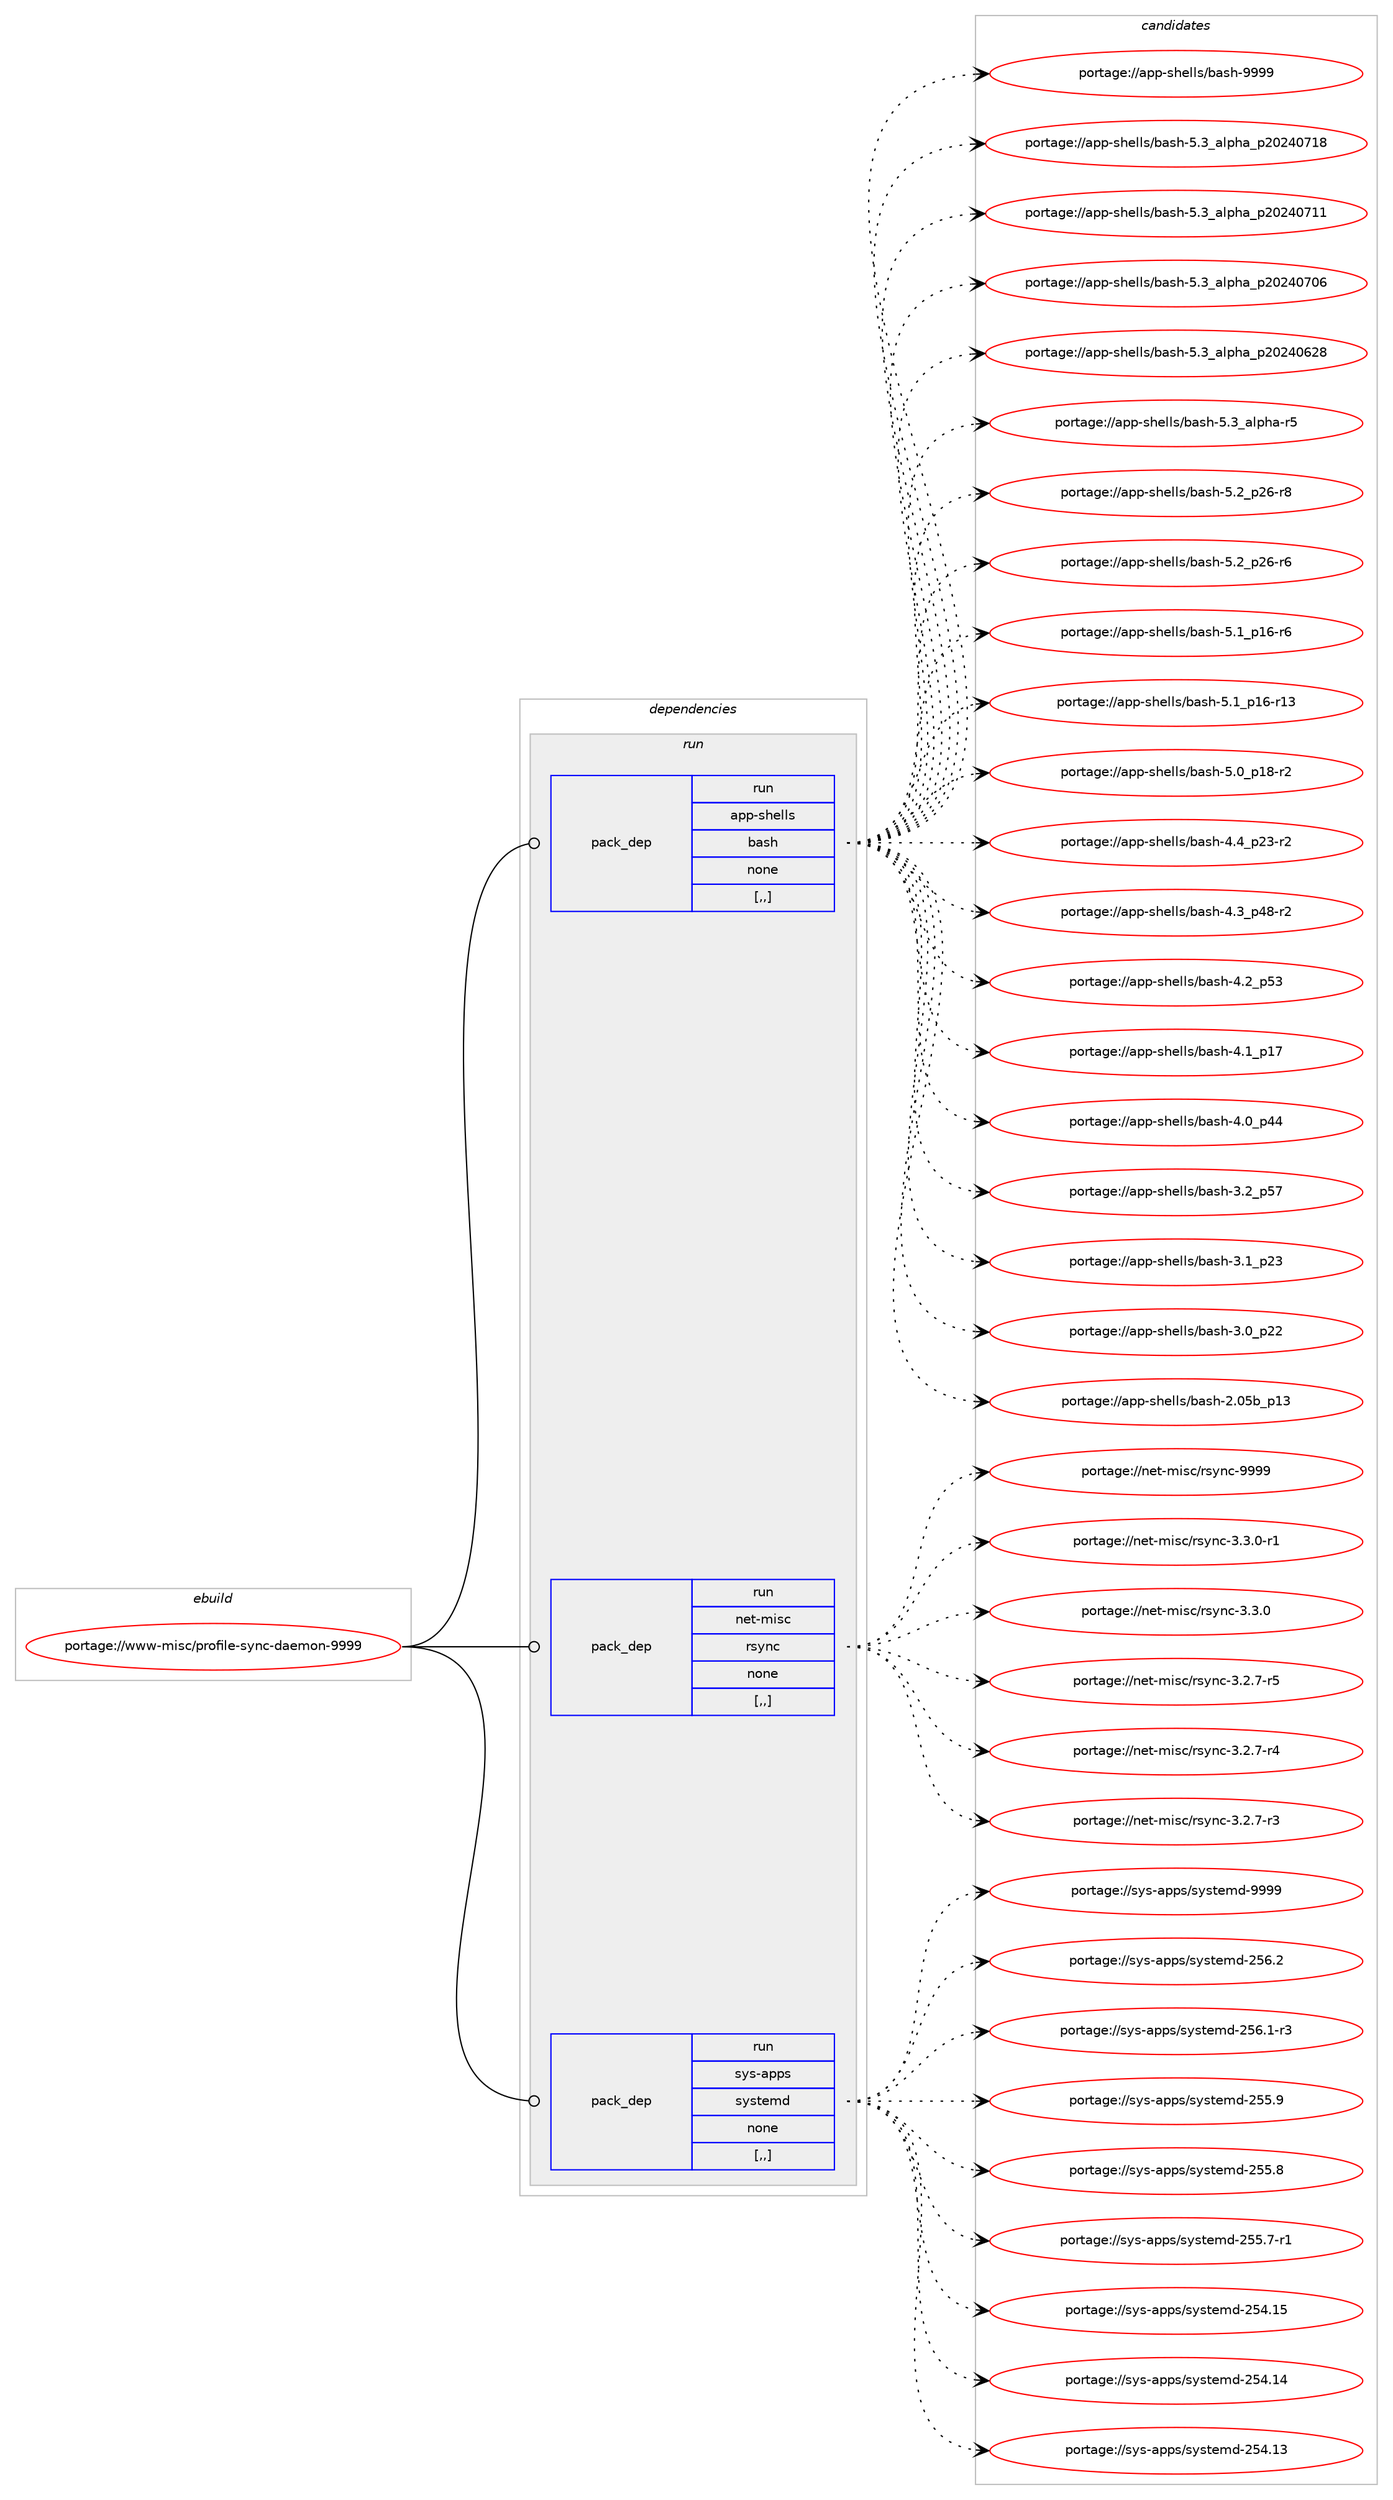 digraph prolog {

# *************
# Graph options
# *************

newrank=true;
concentrate=true;
compound=true;
graph [rankdir=LR,fontname=Helvetica,fontsize=10,ranksep=1.5];#, ranksep=2.5, nodesep=0.2];
edge  [arrowhead=vee];
node  [fontname=Helvetica,fontsize=10];

# **********
# The ebuild
# **********

subgraph cluster_leftcol {
color=gray;
label=<<i>ebuild</i>>;
id [label="portage://www-misc/profile-sync-daemon-9999", color=red, width=4, href="../www-misc/profile-sync-daemon-9999.svg"];
}

# ****************
# The dependencies
# ****************

subgraph cluster_midcol {
color=gray;
label=<<i>dependencies</i>>;
subgraph cluster_compile {
fillcolor="#eeeeee";
style=filled;
label=<<i>compile</i>>;
}
subgraph cluster_compileandrun {
fillcolor="#eeeeee";
style=filled;
label=<<i>compile and run</i>>;
}
subgraph cluster_run {
fillcolor="#eeeeee";
style=filled;
label=<<i>run</i>>;
subgraph pack329095 {
dependency453262 [label=<<TABLE BORDER="0" CELLBORDER="1" CELLSPACING="0" CELLPADDING="4" WIDTH="220"><TR><TD ROWSPAN="6" CELLPADDING="30">pack_dep</TD></TR><TR><TD WIDTH="110">run</TD></TR><TR><TD>app-shells</TD></TR><TR><TD>bash</TD></TR><TR><TD>none</TD></TR><TR><TD>[,,]</TD></TR></TABLE>>, shape=none, color=blue];
}
id:e -> dependency453262:w [weight=20,style="solid",arrowhead="odot"];
subgraph pack329096 {
dependency453263 [label=<<TABLE BORDER="0" CELLBORDER="1" CELLSPACING="0" CELLPADDING="4" WIDTH="220"><TR><TD ROWSPAN="6" CELLPADDING="30">pack_dep</TD></TR><TR><TD WIDTH="110">run</TD></TR><TR><TD>net-misc</TD></TR><TR><TD>rsync</TD></TR><TR><TD>none</TD></TR><TR><TD>[,,]</TD></TR></TABLE>>, shape=none, color=blue];
}
id:e -> dependency453263:w [weight=20,style="solid",arrowhead="odot"];
subgraph pack329097 {
dependency453264 [label=<<TABLE BORDER="0" CELLBORDER="1" CELLSPACING="0" CELLPADDING="4" WIDTH="220"><TR><TD ROWSPAN="6" CELLPADDING="30">pack_dep</TD></TR><TR><TD WIDTH="110">run</TD></TR><TR><TD>sys-apps</TD></TR><TR><TD>systemd</TD></TR><TR><TD>none</TD></TR><TR><TD>[,,]</TD></TR></TABLE>>, shape=none, color=blue];
}
id:e -> dependency453264:w [weight=20,style="solid",arrowhead="odot"];
}
}

# **************
# The candidates
# **************

subgraph cluster_choices {
rank=same;
color=gray;
label=<<i>candidates</i>>;

subgraph choice329095 {
color=black;
nodesep=1;
choice97112112451151041011081081154798971151044557575757 [label="portage://app-shells/bash-9999", color=red, width=4,href="../app-shells/bash-9999.svg"];
choice971121124511510410110810811547989711510445534651959710811210497951125048505248554956 [label="portage://app-shells/bash-5.3_alpha_p20240718", color=red, width=4,href="../app-shells/bash-5.3_alpha_p20240718.svg"];
choice971121124511510410110810811547989711510445534651959710811210497951125048505248554949 [label="portage://app-shells/bash-5.3_alpha_p20240711", color=red, width=4,href="../app-shells/bash-5.3_alpha_p20240711.svg"];
choice971121124511510410110810811547989711510445534651959710811210497951125048505248554854 [label="portage://app-shells/bash-5.3_alpha_p20240706", color=red, width=4,href="../app-shells/bash-5.3_alpha_p20240706.svg"];
choice971121124511510410110810811547989711510445534651959710811210497951125048505248545056 [label="portage://app-shells/bash-5.3_alpha_p20240628", color=red, width=4,href="../app-shells/bash-5.3_alpha_p20240628.svg"];
choice9711211245115104101108108115479897115104455346519597108112104974511453 [label="portage://app-shells/bash-5.3_alpha-r5", color=red, width=4,href="../app-shells/bash-5.3_alpha-r5.svg"];
choice9711211245115104101108108115479897115104455346509511250544511456 [label="portage://app-shells/bash-5.2_p26-r8", color=red, width=4,href="../app-shells/bash-5.2_p26-r8.svg"];
choice9711211245115104101108108115479897115104455346509511250544511454 [label="portage://app-shells/bash-5.2_p26-r6", color=red, width=4,href="../app-shells/bash-5.2_p26-r6.svg"];
choice9711211245115104101108108115479897115104455346499511249544511454 [label="portage://app-shells/bash-5.1_p16-r6", color=red, width=4,href="../app-shells/bash-5.1_p16-r6.svg"];
choice971121124511510410110810811547989711510445534649951124954451144951 [label="portage://app-shells/bash-5.1_p16-r13", color=red, width=4,href="../app-shells/bash-5.1_p16-r13.svg"];
choice9711211245115104101108108115479897115104455346489511249564511450 [label="portage://app-shells/bash-5.0_p18-r2", color=red, width=4,href="../app-shells/bash-5.0_p18-r2.svg"];
choice9711211245115104101108108115479897115104455246529511250514511450 [label="portage://app-shells/bash-4.4_p23-r2", color=red, width=4,href="../app-shells/bash-4.4_p23-r2.svg"];
choice9711211245115104101108108115479897115104455246519511252564511450 [label="portage://app-shells/bash-4.3_p48-r2", color=red, width=4,href="../app-shells/bash-4.3_p48-r2.svg"];
choice971121124511510410110810811547989711510445524650951125351 [label="portage://app-shells/bash-4.2_p53", color=red, width=4,href="../app-shells/bash-4.2_p53.svg"];
choice971121124511510410110810811547989711510445524649951124955 [label="portage://app-shells/bash-4.1_p17", color=red, width=4,href="../app-shells/bash-4.1_p17.svg"];
choice971121124511510410110810811547989711510445524648951125252 [label="portage://app-shells/bash-4.0_p44", color=red, width=4,href="../app-shells/bash-4.0_p44.svg"];
choice971121124511510410110810811547989711510445514650951125355 [label="portage://app-shells/bash-3.2_p57", color=red, width=4,href="../app-shells/bash-3.2_p57.svg"];
choice971121124511510410110810811547989711510445514649951125051 [label="portage://app-shells/bash-3.1_p23", color=red, width=4,href="../app-shells/bash-3.1_p23.svg"];
choice971121124511510410110810811547989711510445514648951125050 [label="portage://app-shells/bash-3.0_p22", color=red, width=4,href="../app-shells/bash-3.0_p22.svg"];
choice9711211245115104101108108115479897115104455046485398951124951 [label="portage://app-shells/bash-2.05b_p13", color=red, width=4,href="../app-shells/bash-2.05b_p13.svg"];
dependency453262:e -> choice97112112451151041011081081154798971151044557575757:w [style=dotted,weight="100"];
dependency453262:e -> choice971121124511510410110810811547989711510445534651959710811210497951125048505248554956:w [style=dotted,weight="100"];
dependency453262:e -> choice971121124511510410110810811547989711510445534651959710811210497951125048505248554949:w [style=dotted,weight="100"];
dependency453262:e -> choice971121124511510410110810811547989711510445534651959710811210497951125048505248554854:w [style=dotted,weight="100"];
dependency453262:e -> choice971121124511510410110810811547989711510445534651959710811210497951125048505248545056:w [style=dotted,weight="100"];
dependency453262:e -> choice9711211245115104101108108115479897115104455346519597108112104974511453:w [style=dotted,weight="100"];
dependency453262:e -> choice9711211245115104101108108115479897115104455346509511250544511456:w [style=dotted,weight="100"];
dependency453262:e -> choice9711211245115104101108108115479897115104455346509511250544511454:w [style=dotted,weight="100"];
dependency453262:e -> choice9711211245115104101108108115479897115104455346499511249544511454:w [style=dotted,weight="100"];
dependency453262:e -> choice971121124511510410110810811547989711510445534649951124954451144951:w [style=dotted,weight="100"];
dependency453262:e -> choice9711211245115104101108108115479897115104455346489511249564511450:w [style=dotted,weight="100"];
dependency453262:e -> choice9711211245115104101108108115479897115104455246529511250514511450:w [style=dotted,weight="100"];
dependency453262:e -> choice9711211245115104101108108115479897115104455246519511252564511450:w [style=dotted,weight="100"];
dependency453262:e -> choice971121124511510410110810811547989711510445524650951125351:w [style=dotted,weight="100"];
dependency453262:e -> choice971121124511510410110810811547989711510445524649951124955:w [style=dotted,weight="100"];
dependency453262:e -> choice971121124511510410110810811547989711510445524648951125252:w [style=dotted,weight="100"];
dependency453262:e -> choice971121124511510410110810811547989711510445514650951125355:w [style=dotted,weight="100"];
dependency453262:e -> choice971121124511510410110810811547989711510445514649951125051:w [style=dotted,weight="100"];
dependency453262:e -> choice971121124511510410110810811547989711510445514648951125050:w [style=dotted,weight="100"];
dependency453262:e -> choice9711211245115104101108108115479897115104455046485398951124951:w [style=dotted,weight="100"];
}
subgraph choice329096 {
color=black;
nodesep=1;
choice110101116451091051159947114115121110994557575757 [label="portage://net-misc/rsync-9999", color=red, width=4,href="../net-misc/rsync-9999.svg"];
choice110101116451091051159947114115121110994551465146484511449 [label="portage://net-misc/rsync-3.3.0-r1", color=red, width=4,href="../net-misc/rsync-3.3.0-r1.svg"];
choice11010111645109105115994711411512111099455146514648 [label="portage://net-misc/rsync-3.3.0", color=red, width=4,href="../net-misc/rsync-3.3.0.svg"];
choice110101116451091051159947114115121110994551465046554511453 [label="portage://net-misc/rsync-3.2.7-r5", color=red, width=4,href="../net-misc/rsync-3.2.7-r5.svg"];
choice110101116451091051159947114115121110994551465046554511452 [label="portage://net-misc/rsync-3.2.7-r4", color=red, width=4,href="../net-misc/rsync-3.2.7-r4.svg"];
choice110101116451091051159947114115121110994551465046554511451 [label="portage://net-misc/rsync-3.2.7-r3", color=red, width=4,href="../net-misc/rsync-3.2.7-r3.svg"];
dependency453263:e -> choice110101116451091051159947114115121110994557575757:w [style=dotted,weight="100"];
dependency453263:e -> choice110101116451091051159947114115121110994551465146484511449:w [style=dotted,weight="100"];
dependency453263:e -> choice11010111645109105115994711411512111099455146514648:w [style=dotted,weight="100"];
dependency453263:e -> choice110101116451091051159947114115121110994551465046554511453:w [style=dotted,weight="100"];
dependency453263:e -> choice110101116451091051159947114115121110994551465046554511452:w [style=dotted,weight="100"];
dependency453263:e -> choice110101116451091051159947114115121110994551465046554511451:w [style=dotted,weight="100"];
}
subgraph choice329097 {
color=black;
nodesep=1;
choice1151211154597112112115471151211151161011091004557575757 [label="portage://sys-apps/systemd-9999", color=red, width=4,href="../sys-apps/systemd-9999.svg"];
choice115121115459711211211547115121115116101109100455053544650 [label="portage://sys-apps/systemd-256.2", color=red, width=4,href="../sys-apps/systemd-256.2.svg"];
choice1151211154597112112115471151211151161011091004550535446494511451 [label="portage://sys-apps/systemd-256.1-r3", color=red, width=4,href="../sys-apps/systemd-256.1-r3.svg"];
choice115121115459711211211547115121115116101109100455053534657 [label="portage://sys-apps/systemd-255.9", color=red, width=4,href="../sys-apps/systemd-255.9.svg"];
choice115121115459711211211547115121115116101109100455053534656 [label="portage://sys-apps/systemd-255.8", color=red, width=4,href="../sys-apps/systemd-255.8.svg"];
choice1151211154597112112115471151211151161011091004550535346554511449 [label="portage://sys-apps/systemd-255.7-r1", color=red, width=4,href="../sys-apps/systemd-255.7-r1.svg"];
choice11512111545971121121154711512111511610110910045505352464953 [label="portage://sys-apps/systemd-254.15", color=red, width=4,href="../sys-apps/systemd-254.15.svg"];
choice11512111545971121121154711512111511610110910045505352464952 [label="portage://sys-apps/systemd-254.14", color=red, width=4,href="../sys-apps/systemd-254.14.svg"];
choice11512111545971121121154711512111511610110910045505352464951 [label="portage://sys-apps/systemd-254.13", color=red, width=4,href="../sys-apps/systemd-254.13.svg"];
dependency453264:e -> choice1151211154597112112115471151211151161011091004557575757:w [style=dotted,weight="100"];
dependency453264:e -> choice115121115459711211211547115121115116101109100455053544650:w [style=dotted,weight="100"];
dependency453264:e -> choice1151211154597112112115471151211151161011091004550535446494511451:w [style=dotted,weight="100"];
dependency453264:e -> choice115121115459711211211547115121115116101109100455053534657:w [style=dotted,weight="100"];
dependency453264:e -> choice115121115459711211211547115121115116101109100455053534656:w [style=dotted,weight="100"];
dependency453264:e -> choice1151211154597112112115471151211151161011091004550535346554511449:w [style=dotted,weight="100"];
dependency453264:e -> choice11512111545971121121154711512111511610110910045505352464953:w [style=dotted,weight="100"];
dependency453264:e -> choice11512111545971121121154711512111511610110910045505352464952:w [style=dotted,weight="100"];
dependency453264:e -> choice11512111545971121121154711512111511610110910045505352464951:w [style=dotted,weight="100"];
}
}

}
